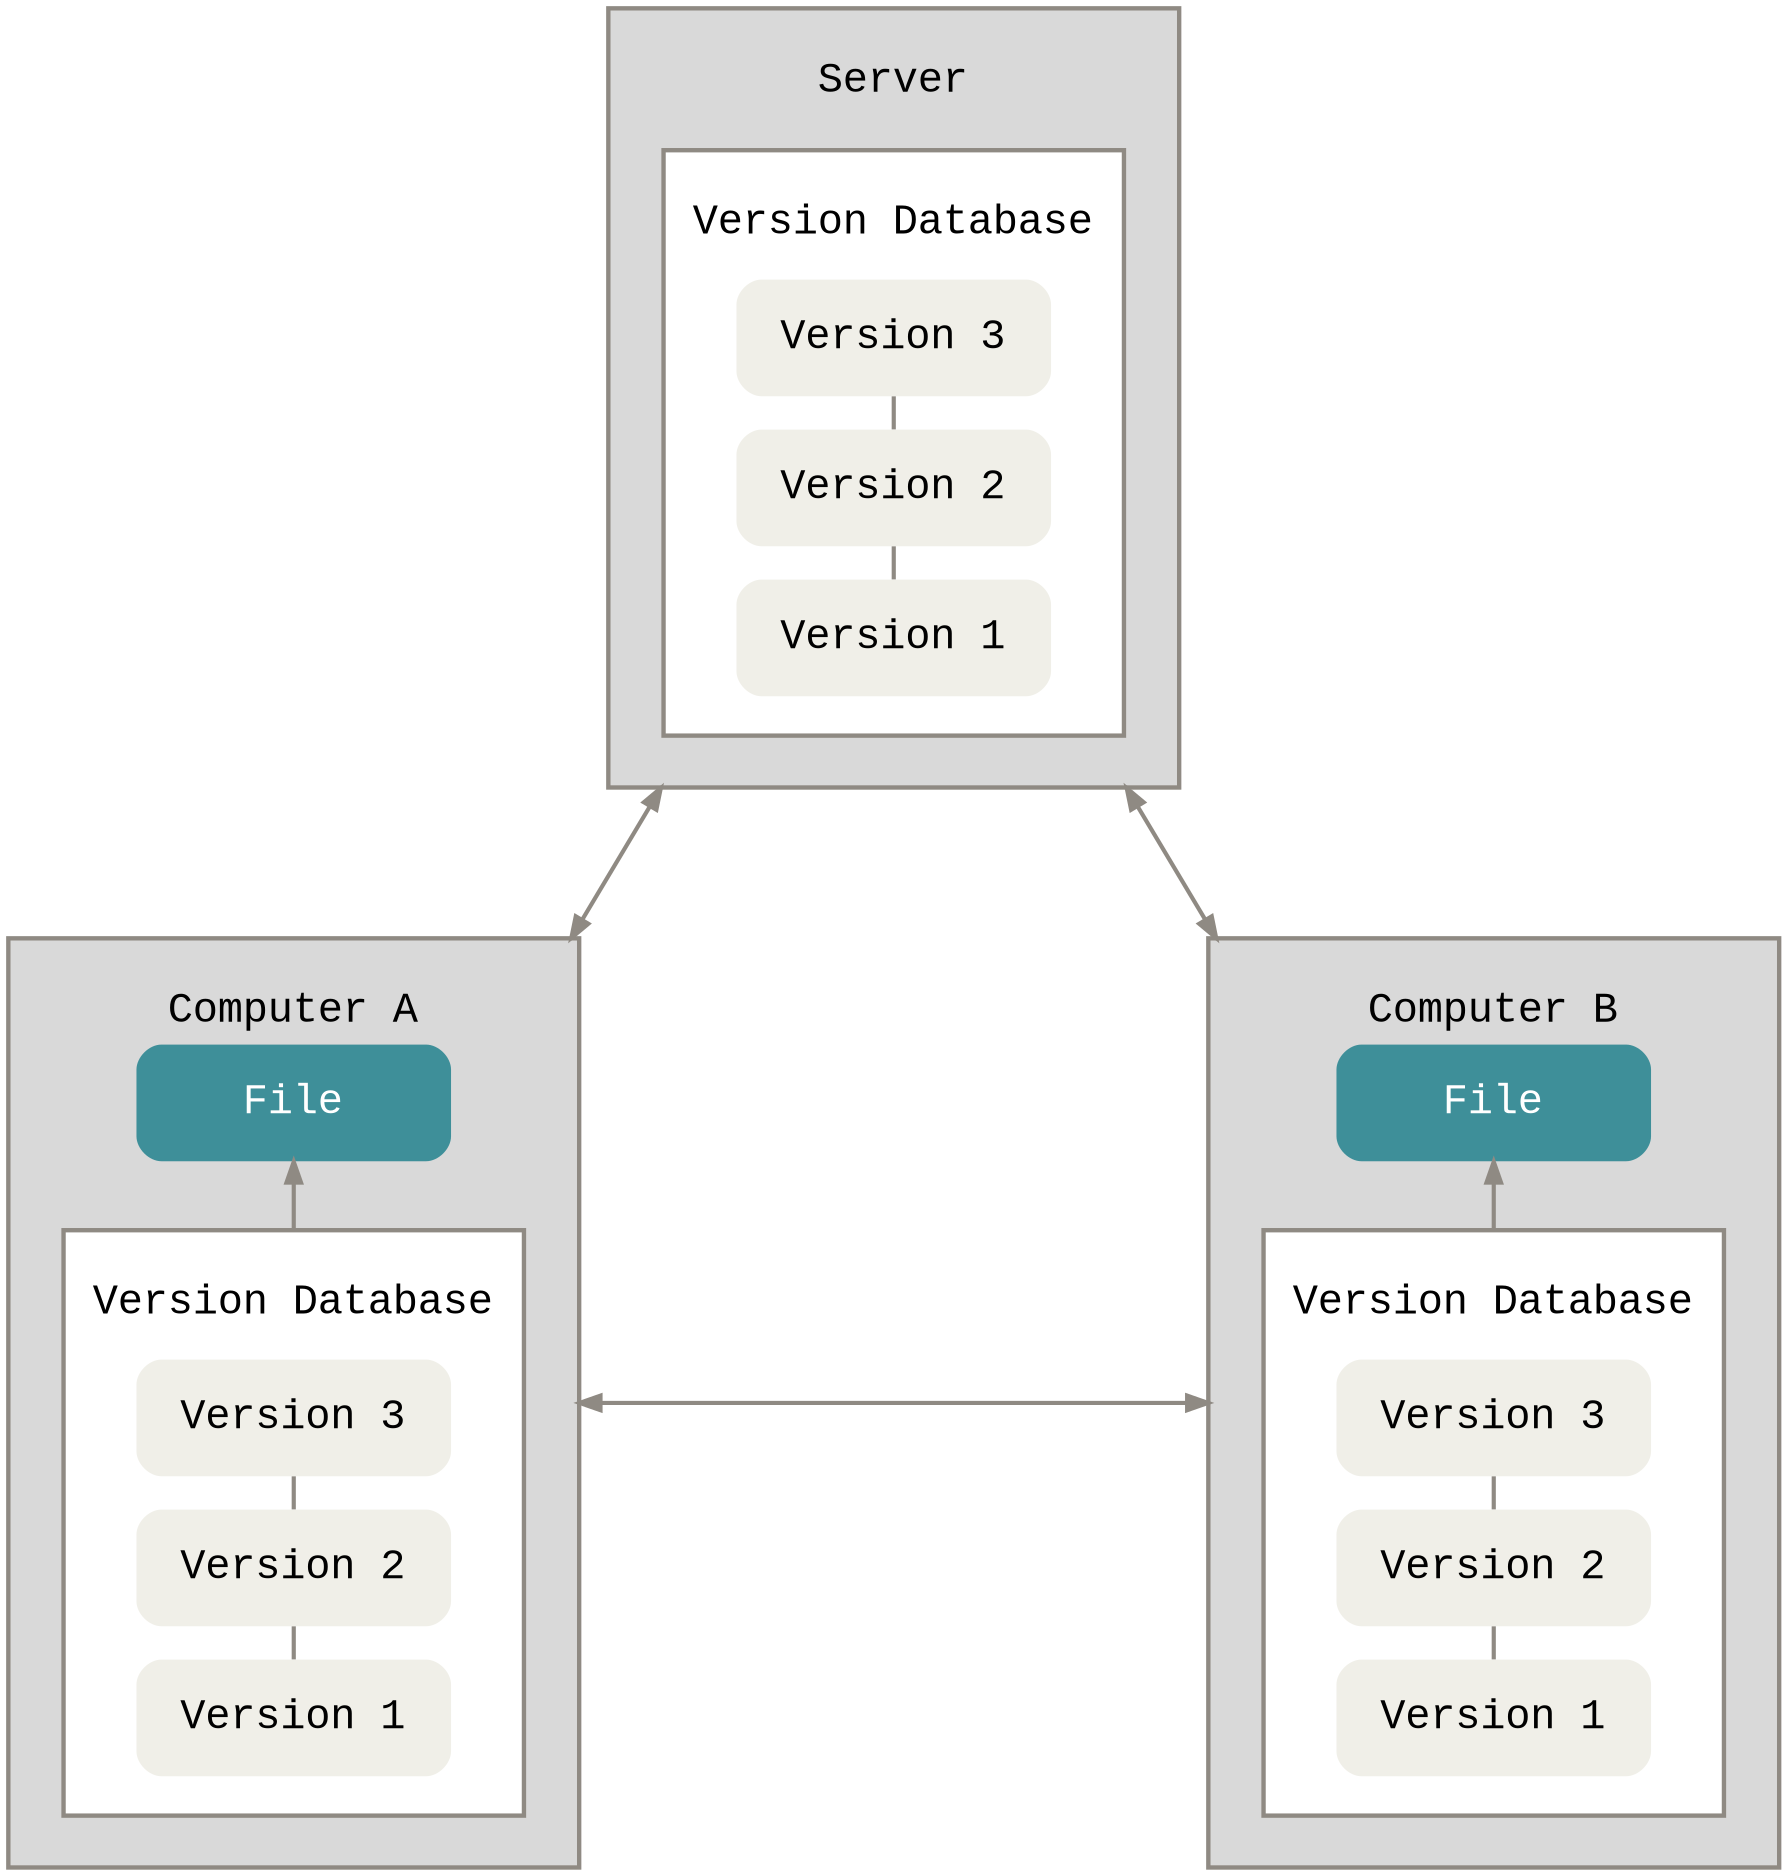 graph Git {
  layout=neato
  bgcolor="transparent"

  edge [color="#8f8a83"
        penwidth=2]

  node [shape=box
        style="filled"
        fontname="Menlo, Monaco, Consolas, Lucida Console, Courier New, monospace"
        fontsize=20
        margin=".2,.23"
        width=2.1
        penwidth=1]

  node [color="#8f8a83"
        penwidth=2.1
        fillcolor="#d9d9d9"
        labelloc=t]

  computer_a [label="\nComputer A"
              pos="-4,-2.5!"
              height=6.2
              width=3.8]

  computer_b [label="\nComputer B"
              pos="4,-2.5!"
              height=6.2
              width=3.8]

  server [label="\nServer"
          pos="0,4.2!"
          height=5.2
          width=3.8]

  server_versions [label="\nVersion Database"
                   fillcolor="#ffffff"
                   pos="0,3.9!"
                   height=3.9]

  a_versions [label="\nVersion Database"
              fillcolor="#ffffff"
              pos="-4,-3.3!"
              height=3.9]

  b_versions [label="\nVersion Database"
              fillcolor="#ffffff"
              pos="4,-3.3!"
              height=3.9]

  node [shape=box
        style="rounded,filled"
        fillcolor="#f0efe8"
        labelloc=c
        margin=".2,.23"
        width=2.1
        penwidth=0]

  server_version1 [label="Version 1"
                   pos="0,2.6!"]
  server_version2 [label="Version 2"
                   pos="0,3.6!"]
  server_version3 [label="Version 3"
                   pos="0,4.6!"]

  server_version3 -- server_version2 -- server_version1

  a_version1 [label="Version 1"
              pos="-4,-4.6!"]
  a_version2 [label="Version 2"
              pos="-4,-3.6!"]
  a_version3 [label="Version 3"
              pos="-4,-2.6!"]

  a_version3 -- a_version2 -- a_version1

  b_version1 [label="Version 1"
              pos="4,-4.6!"]
  b_version2 [label="Version 2"
              pos="4,-3.6!"]
  b_version3 [label="Version 3"
              pos="4,-2.6!"]

  b_version3 -- b_version2 -- b_version1

  node [fillcolor="#3e8f99"
        fontcolor="#ffffff"]

  edge [dir="forward"]
  a_versions -- a_file
  b_versions -- b_file

  edge [dir="both"]

  a_file [label="File"
          pos="-4,-.5!"]
  b_file [label="File"
          pos="4,-.5!"]

  computer_a -- server
  computer_b -- server
  computer_a -- computer_b
}
